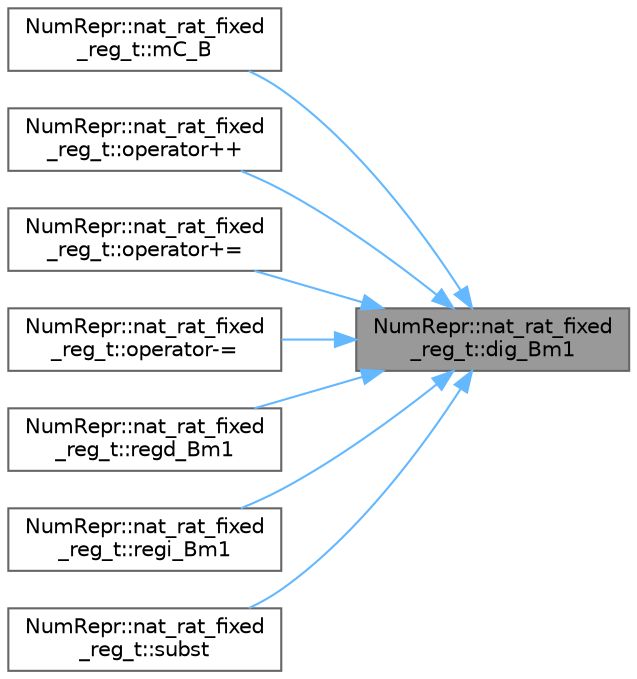 digraph "NumRepr::nat_rat_fixed_reg_t::dig_Bm1"
{
 // INTERACTIVE_SVG=YES
 // LATEX_PDF_SIZE
  bgcolor="transparent";
  edge [fontname=Helvetica,fontsize=10,labelfontname=Helvetica,labelfontsize=10];
  node [fontname=Helvetica,fontsize=10,shape=box,height=0.2,width=0.4];
  rankdir="RL";
  Node1 [label="NumRepr::nat_rat_fixed\l_reg_t::dig_Bm1",height=0.2,width=0.4,color="gray40", fillcolor="grey60", style="filled", fontcolor="black",tooltip=" "];
  Node1 -> Node2 [dir="back",color="steelblue1",style="solid"];
  Node2 [label="NumRepr::nat_rat_fixed\l_reg_t::mC_B",height=0.2,width=0.4,color="grey40", fillcolor="white", style="filled",URL="$struct_num_repr_1_1nat__rat__fixed__reg__t.html#a43181180eabb8e8ea937db4ba2d7718d",tooltip=" "];
  Node1 -> Node3 [dir="back",color="steelblue1",style="solid"];
  Node3 [label="NumRepr::nat_rat_fixed\l_reg_t::operator++",height=0.2,width=0.4,color="grey40", fillcolor="white", style="filled",URL="$struct_num_repr_1_1nat__rat__fixed__reg__t.html#a1ad5dbda3b2a1663086f48ccddb0c07d",tooltip=" "];
  Node1 -> Node4 [dir="back",color="steelblue1",style="solid"];
  Node4 [label="NumRepr::nat_rat_fixed\l_reg_t::operator+=",height=0.2,width=0.4,color="grey40", fillcolor="white", style="filled",URL="$struct_num_repr_1_1nat__rat__fixed__reg__t.html#af9fbb6e036ca9bd58675e476d43e05a9",tooltip=" "];
  Node1 -> Node5 [dir="back",color="steelblue1",style="solid"];
  Node5 [label="NumRepr::nat_rat_fixed\l_reg_t::operator-=",height=0.2,width=0.4,color="grey40", fillcolor="white", style="filled",URL="$struct_num_repr_1_1nat__rat__fixed__reg__t.html#a863b4585d8f4ae407912c98c9273b6d3",tooltip=" "];
  Node1 -> Node6 [dir="back",color="steelblue1",style="solid"];
  Node6 [label="NumRepr::nat_rat_fixed\l_reg_t::regd_Bm1",height=0.2,width=0.4,color="grey40", fillcolor="white", style="filled",URL="$struct_num_repr_1_1nat__rat__fixed__reg__t.html#ad70d405111f74e96957daf7e860f0abd",tooltip=" "];
  Node1 -> Node7 [dir="back",color="steelblue1",style="solid"];
  Node7 [label="NumRepr::nat_rat_fixed\l_reg_t::regi_Bm1",height=0.2,width=0.4,color="grey40", fillcolor="white", style="filled",URL="$struct_num_repr_1_1nat__rat__fixed__reg__t.html#a9c1583db7aec52231103595dc69a2a32",tooltip=" "];
  Node1 -> Node8 [dir="back",color="steelblue1",style="solid"];
  Node8 [label="NumRepr::nat_rat_fixed\l_reg_t::subst",height=0.2,width=0.4,color="grey40", fillcolor="white", style="filled",URL="$struct_num_repr_1_1nat__rat__fixed__reg__t.html#a6551f10097dd07df063b87fc1a007fd8",tooltip=" "];
}
